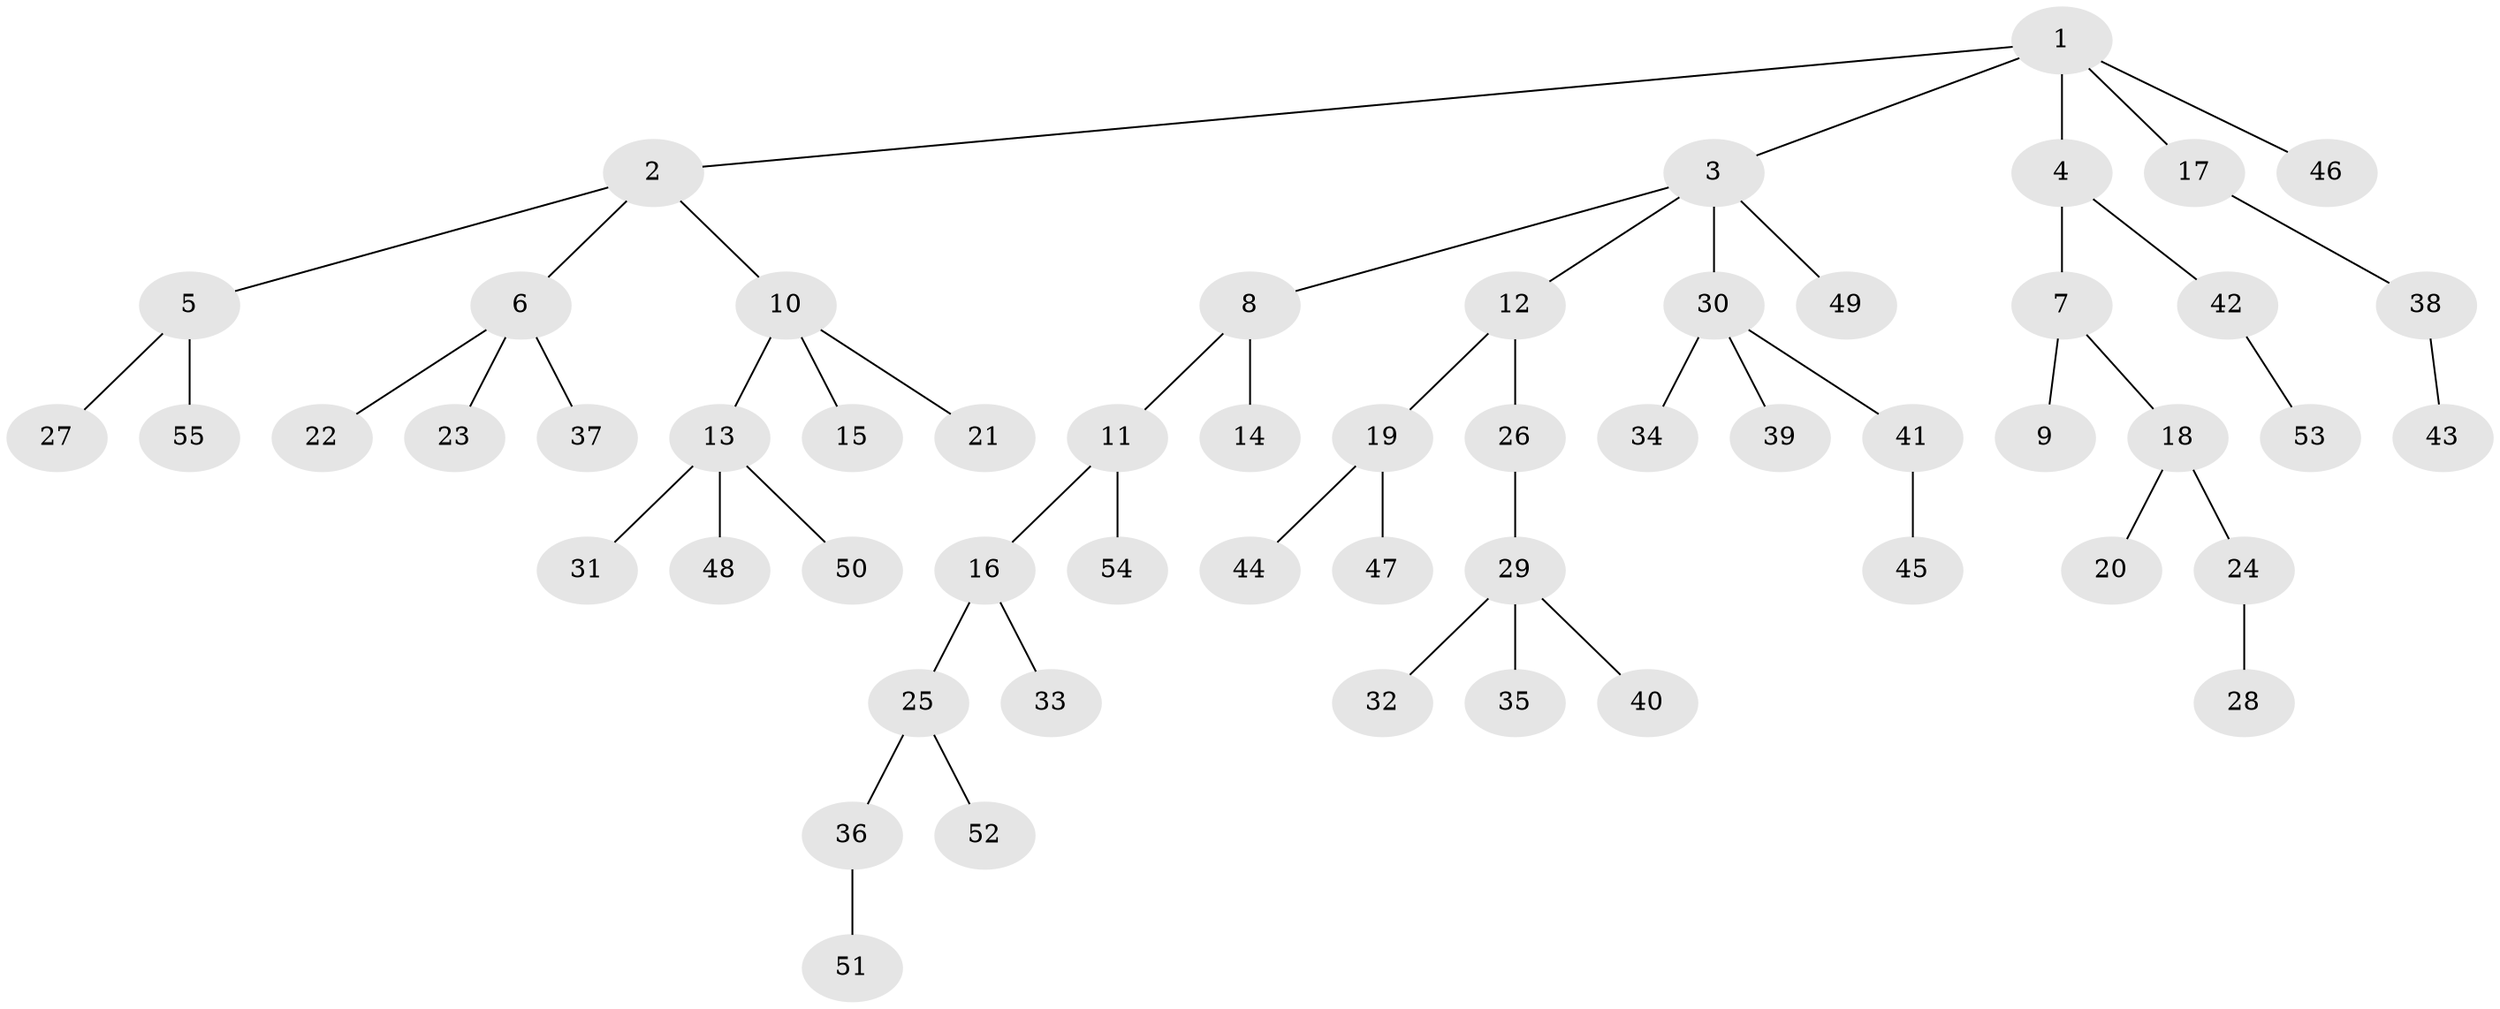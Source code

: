 // Generated by graph-tools (version 1.1) at 2025/02/03/09/25 03:02:18]
// undirected, 55 vertices, 54 edges
graph export_dot {
graph [start="1"]
  node [color=gray90,style=filled];
  1;
  2;
  3;
  4;
  5;
  6;
  7;
  8;
  9;
  10;
  11;
  12;
  13;
  14;
  15;
  16;
  17;
  18;
  19;
  20;
  21;
  22;
  23;
  24;
  25;
  26;
  27;
  28;
  29;
  30;
  31;
  32;
  33;
  34;
  35;
  36;
  37;
  38;
  39;
  40;
  41;
  42;
  43;
  44;
  45;
  46;
  47;
  48;
  49;
  50;
  51;
  52;
  53;
  54;
  55;
  1 -- 2;
  1 -- 3;
  1 -- 4;
  1 -- 17;
  1 -- 46;
  2 -- 5;
  2 -- 6;
  2 -- 10;
  3 -- 8;
  3 -- 12;
  3 -- 30;
  3 -- 49;
  4 -- 7;
  4 -- 42;
  5 -- 27;
  5 -- 55;
  6 -- 22;
  6 -- 23;
  6 -- 37;
  7 -- 9;
  7 -- 18;
  8 -- 11;
  8 -- 14;
  10 -- 13;
  10 -- 15;
  10 -- 21;
  11 -- 16;
  11 -- 54;
  12 -- 19;
  12 -- 26;
  13 -- 31;
  13 -- 48;
  13 -- 50;
  16 -- 25;
  16 -- 33;
  17 -- 38;
  18 -- 20;
  18 -- 24;
  19 -- 44;
  19 -- 47;
  24 -- 28;
  25 -- 36;
  25 -- 52;
  26 -- 29;
  29 -- 32;
  29 -- 35;
  29 -- 40;
  30 -- 34;
  30 -- 39;
  30 -- 41;
  36 -- 51;
  38 -- 43;
  41 -- 45;
  42 -- 53;
}
